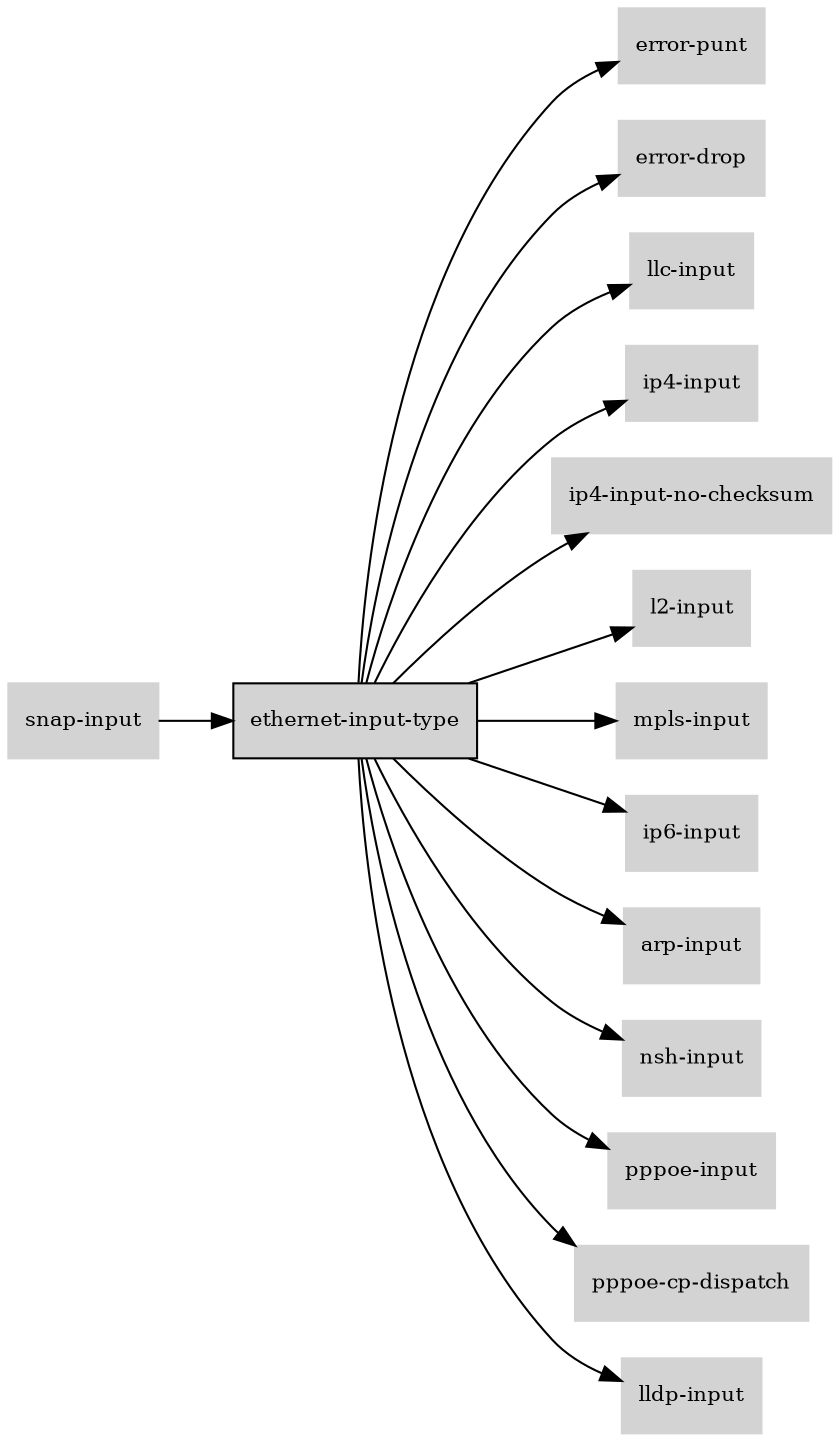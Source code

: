 digraph "ethernet_input_type_subgraph" {
  rankdir=LR;
  node [shape=box, style=filled, fontsize=10, color=lightgray, fontcolor=black, fillcolor=lightgray];
  "ethernet-input-type" [color=black, fontcolor=black, fillcolor=lightgray];
  edge [fontsize=8];
  "ethernet-input-type" -> "error-punt";
  "ethernet-input-type" -> "error-drop";
  "ethernet-input-type" -> "llc-input";
  "ethernet-input-type" -> "ip4-input";
  "ethernet-input-type" -> "ip4-input-no-checksum";
  "ethernet-input-type" -> "l2-input";
  "ethernet-input-type" -> "mpls-input";
  "ethernet-input-type" -> "ip6-input";
  "ethernet-input-type" -> "arp-input";
  "ethernet-input-type" -> "nsh-input";
  "ethernet-input-type" -> "pppoe-input";
  "ethernet-input-type" -> "pppoe-cp-dispatch";
  "ethernet-input-type" -> "lldp-input";
  "snap-input" -> "ethernet-input-type";
}
